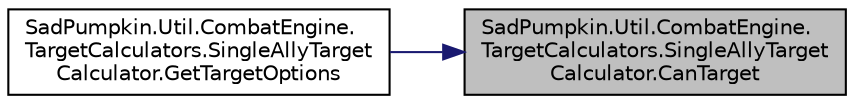 digraph "SadPumpkin.Util.CombatEngine.TargetCalculators.SingleAllyTargetCalculator.CanTarget"
{
 // LATEX_PDF_SIZE
  edge [fontname="Helvetica",fontsize="10",labelfontname="Helvetica",labelfontsize="10"];
  node [fontname="Helvetica",fontsize="10",shape=record];
  rankdir="RL";
  Node1 [label="SadPumpkin.Util.CombatEngine.\lTargetCalculators.SingleAllyTarget\lCalculator.CanTarget",height=0.2,width=0.4,color="black", fillcolor="grey75", style="filled", fontcolor="black",tooltip="Determines if the given Actor is targetable or not."];
  Node1 -> Node2 [dir="back",color="midnightblue",fontsize="10",style="solid",fontname="Helvetica"];
  Node2 [label="SadPumpkin.Util.CombatEngine.\lTargetCalculators.SingleAllyTarget\lCalculator.GetTargetOptions",height=0.2,width=0.4,color="black", fillcolor="white", style="filled",URL="$class_sad_pumpkin_1_1_util_1_1_combat_engine_1_1_target_calculators_1_1_single_ally_target_calculator.html#ae907eb5fcdc85979f3c6866dbb9bac89",tooltip="Calculate all possible targeting permutations."];
}
